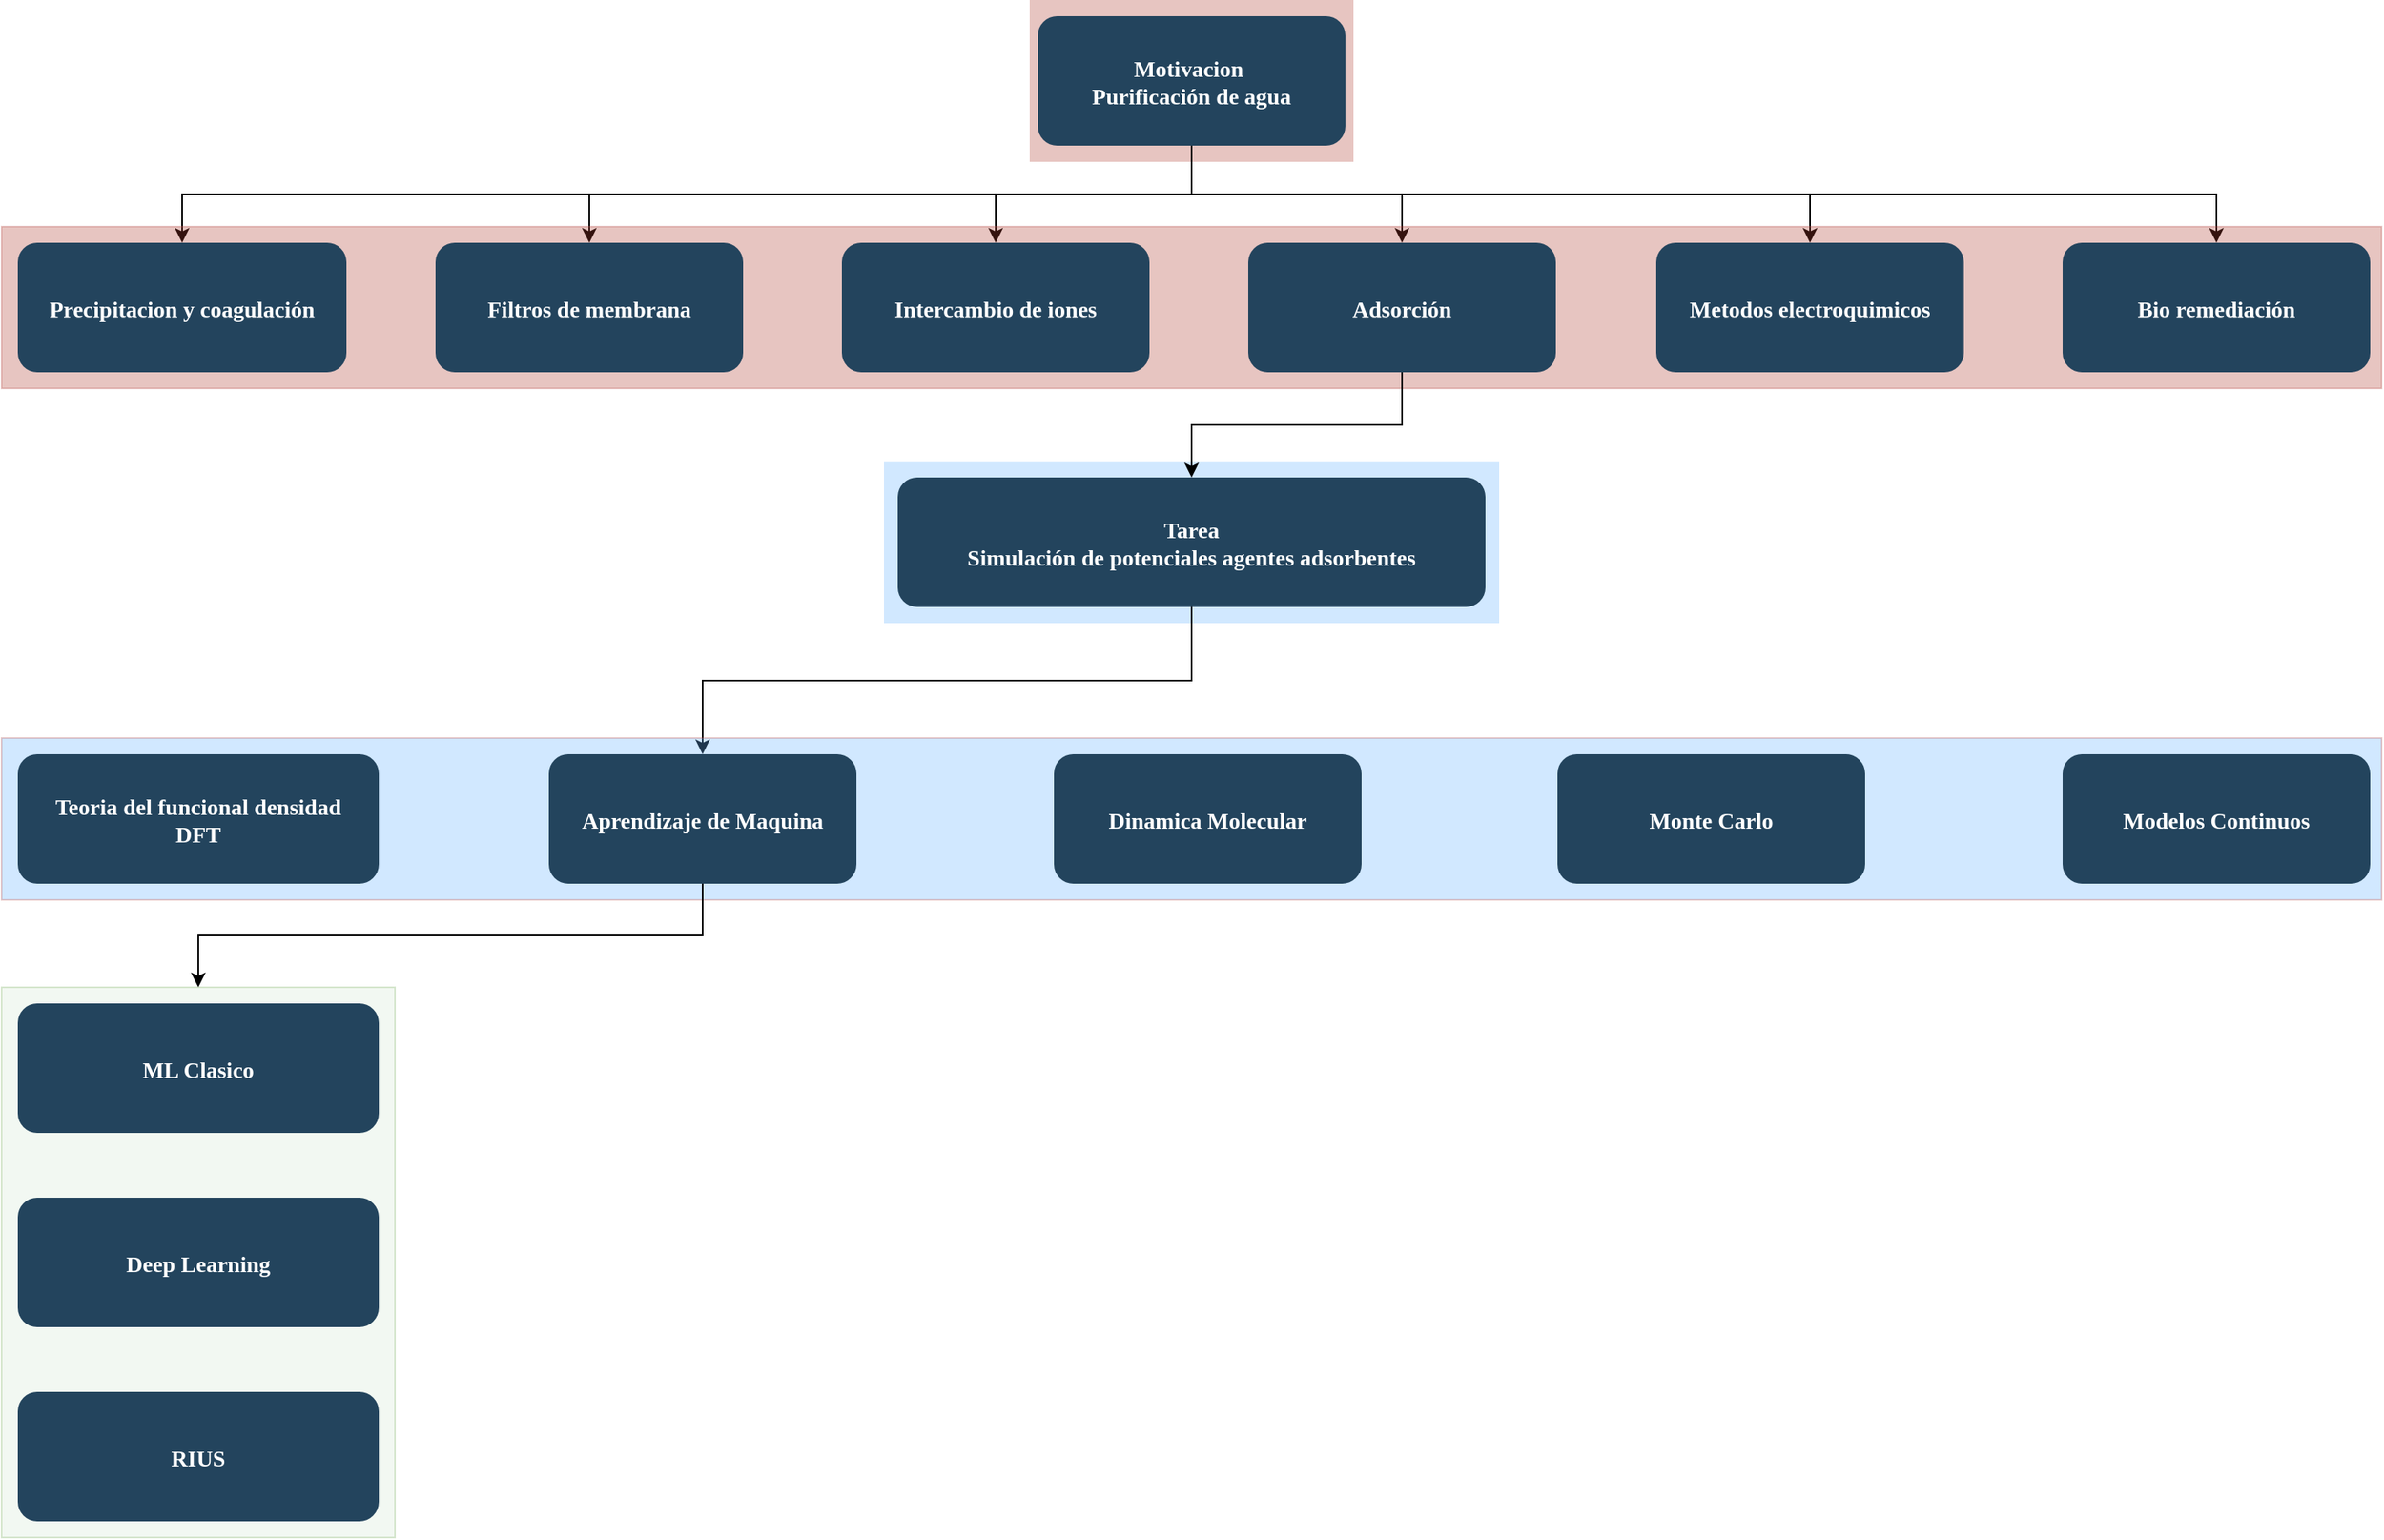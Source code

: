 <mxfile version="26.2.1">
  <diagram name="Page-1" id="2c0d36ab-eaac-3732-788b-9136903baeff">
    <mxGraphModel dx="1672" dy="1033" grid="1" gridSize="10" guides="1" tooltips="1" connect="1" arrows="1" fold="1" page="1" pageScale="1.5" pageWidth="1169" pageHeight="827" background="none" math="0" shadow="0">
      <root>
        <mxCell id="0" />
        <mxCell id="1" parent="0" />
        <mxCell id="YSYdugj3KYckRIGo-gET-132" style="edgeStyle=orthogonalEdgeStyle;rounded=0;orthogonalLoop=1;jettySize=auto;html=1;exitX=0.5;exitY=1;exitDx=0;exitDy=0;" parent="1" source="QZGOL6vBilMxNhvhKTBY-125" target="YSYdugj3KYckRIGo-gET-126" edge="1">
          <mxGeometry relative="1" as="geometry">
            <Array as="points">
              <mxPoint x="852" y="150" />
              <mxPoint x="480" y="150" />
            </Array>
          </mxGeometry>
        </mxCell>
        <mxCell id="QZGOL6vBilMxNhvhKTBY-125" value="" style="fillColor=#AE4132;strokeColor=none;opacity=30;" parent="1" vertex="1">
          <mxGeometry x="752" y="30" width="200" height="100" as="geometry" />
        </mxCell>
        <mxCell id="123" value="" style="fillColor=#66B2FF;strokeColor=none;opacity=30;" parent="1" vertex="1">
          <mxGeometry x="662" y="315" width="380" height="100" as="geometry" />
        </mxCell>
        <mxCell id="2HfBth0QuCswgmTx4P1P-126" style="edgeStyle=orthogonalEdgeStyle;rounded=0;orthogonalLoop=1;jettySize=auto;html=1;exitX=0.5;exitY=1;exitDx=0;exitDy=0;entryX=0.5;entryY=0;entryDx=0;entryDy=0;" edge="1" parent="1" source="2" target="kkoF7Wxlfh1pSwPbDBop-141">
          <mxGeometry relative="1" as="geometry" />
        </mxCell>
        <mxCell id="2" value="Tarea&#xa;Simulación de potenciales agentes adsorbentes" style="rounded=1;fillColor=#23445D;gradientColor=none;strokeColor=none;fontColor=#FFFFFF;fontStyle=1;fontFamily=Tahoma;fontSize=14" parent="1" vertex="1">
          <mxGeometry x="670.5" y="325" width="363" height="80" as="geometry" />
        </mxCell>
        <mxCell id="YSYdugj3KYckRIGo-gET-130" style="edgeStyle=orthogonalEdgeStyle;rounded=0;orthogonalLoop=1;jettySize=auto;html=1;exitX=0.5;exitY=1;exitDx=0;exitDy=0;" parent="1" source="QZGOL6vBilMxNhvhKTBY-123" target="YSYdugj3KYckRIGo-gET-127" edge="1">
          <mxGeometry relative="1" as="geometry">
            <mxPoint x="852.364" y="160" as="targetPoint" />
          </mxGeometry>
        </mxCell>
        <mxCell id="YSYdugj3KYckRIGo-gET-133" style="edgeStyle=orthogonalEdgeStyle;rounded=0;orthogonalLoop=1;jettySize=auto;html=1;exitX=0.5;exitY=1;exitDx=0;exitDy=0;entryX=0.5;entryY=0;entryDx=0;entryDy=0;" parent="1" source="QZGOL6vBilMxNhvhKTBY-123" target="YSYdugj3KYckRIGo-gET-125" edge="1">
          <mxGeometry relative="1" as="geometry" />
        </mxCell>
        <mxCell id="YSYdugj3KYckRIGo-gET-134" style="edgeStyle=orthogonalEdgeStyle;rounded=0;orthogonalLoop=1;jettySize=auto;html=1;exitX=0.5;exitY=1;exitDx=0;exitDy=0;entryX=0.5;entryY=0;entryDx=0;entryDy=0;" parent="1" source="QZGOL6vBilMxNhvhKTBY-123" target="YSYdugj3KYckRIGo-gET-129" edge="1">
          <mxGeometry relative="1" as="geometry" />
        </mxCell>
        <mxCell id="YSYdugj3KYckRIGo-gET-135" style="edgeStyle=orthogonalEdgeStyle;rounded=0;orthogonalLoop=1;jettySize=auto;html=1;exitX=0.5;exitY=1;exitDx=0;exitDy=0;entryX=0.5;entryY=0;entryDx=0;entryDy=0;" parent="1" source="QZGOL6vBilMxNhvhKTBY-123" target="YSYdugj3KYckRIGo-gET-124" edge="1">
          <mxGeometry relative="1" as="geometry" />
        </mxCell>
        <mxCell id="YSYdugj3KYckRIGo-gET-136" style="edgeStyle=orthogonalEdgeStyle;rounded=0;orthogonalLoop=1;jettySize=auto;html=1;exitX=0.5;exitY=1;exitDx=0;exitDy=0;" parent="1" source="QZGOL6vBilMxNhvhKTBY-123" target="YSYdugj3KYckRIGo-gET-128" edge="1">
          <mxGeometry relative="1" as="geometry" />
        </mxCell>
        <mxCell id="QZGOL6vBilMxNhvhKTBY-123" value="Motivacion &#xa;Purificación de agua" style="rounded=1;fillColor=#23445D;gradientColor=none;strokeColor=none;fontColor=#FFFFFF;fontStyle=1;fontFamily=Tahoma;fontSize=14" parent="1" vertex="1">
          <mxGeometry x="757.0" y="40" width="190" height="80" as="geometry" />
        </mxCell>
        <mxCell id="YSYdugj3KYckRIGo-gET-123" value="" style="fillColor=#AE4132;strokeColor=#b85450;opacity=30;" parent="1" vertex="1">
          <mxGeometry x="117" y="170" width="1470" height="100.0" as="geometry" />
        </mxCell>
        <mxCell id="YSYdugj3KYckRIGo-gET-124" value="Metodos electroquimicos" style="rounded=1;fillColor=#23445D;gradientColor=none;strokeColor=none;fontColor=#FFFFFF;fontStyle=1;fontFamily=Tahoma;fontSize=14" parent="1" vertex="1">
          <mxGeometry x="1139" y="180" width="190" height="80" as="geometry" />
        </mxCell>
        <mxCell id="YSYdugj3KYckRIGo-gET-125" value="Intercambio de iones" style="rounded=1;fillColor=#23445D;gradientColor=none;strokeColor=none;fontColor=#FFFFFF;fontStyle=1;fontFamily=Tahoma;fontSize=14" parent="1" vertex="1">
          <mxGeometry x="636" y="180" width="190" height="80" as="geometry" />
        </mxCell>
        <mxCell id="YSYdugj3KYckRIGo-gET-126" value="Filtros de membrana" style="rounded=1;fillColor=#23445D;gradientColor=none;strokeColor=none;fontColor=#FFFFFF;fontStyle=1;fontFamily=Tahoma;fontSize=14" parent="1" vertex="1">
          <mxGeometry x="385" y="180" width="190" height="80" as="geometry" />
        </mxCell>
        <mxCell id="YSYdugj3KYckRIGo-gET-127" value="Precipitacion y coagulación" style="rounded=1;fillColor=#23445D;gradientColor=none;strokeColor=none;fontColor=#FFFFFF;fontStyle=1;fontFamily=Tahoma;fontSize=14" parent="1" vertex="1">
          <mxGeometry x="127" y="180" width="203" height="80" as="geometry" />
        </mxCell>
        <mxCell id="YSYdugj3KYckRIGo-gET-128" value="Bio remediación" style="rounded=1;fillColor=#23445D;gradientColor=none;strokeColor=none;fontColor=#FFFFFF;fontStyle=1;fontFamily=Tahoma;fontSize=14" parent="1" vertex="1">
          <mxGeometry x="1390" y="180" width="190" height="80" as="geometry" />
        </mxCell>
        <mxCell id="YSYdugj3KYckRIGo-gET-137" style="edgeStyle=orthogonalEdgeStyle;rounded=0;orthogonalLoop=1;jettySize=auto;html=1;exitX=0.5;exitY=1;exitDx=0;exitDy=0;entryX=0.5;entryY=0;entryDx=0;entryDy=0;" parent="1" source="YSYdugj3KYckRIGo-gET-129" target="2" edge="1">
          <mxGeometry relative="1" as="geometry" />
        </mxCell>
        <mxCell id="YSYdugj3KYckRIGo-gET-129" value="Adsorción" style="rounded=1;fillColor=#23445D;gradientColor=none;strokeColor=none;fontColor=#FFFFFF;fontStyle=1;fontFamily=Tahoma;fontSize=14" parent="1" vertex="1">
          <mxGeometry x="887" y="180" width="190" height="80" as="geometry" />
        </mxCell>
        <mxCell id="kkoF7Wxlfh1pSwPbDBop-138" value="" style="fillColor=#66B2FF;strokeColor=#b85450;opacity=30;" parent="1" vertex="1">
          <mxGeometry x="117" y="486" width="1470" height="100.0" as="geometry" />
        </mxCell>
        <mxCell id="kkoF7Wxlfh1pSwPbDBop-139" value="Modelos Continuos" style="rounded=1;fillColor=#23445D;gradientColor=none;strokeColor=none;fontColor=#FFFFFF;fontStyle=1;fontFamily=Tahoma;fontSize=14" parent="1" vertex="1">
          <mxGeometry x="1390" y="496" width="190" height="80" as="geometry" />
        </mxCell>
        <mxCell id="kkoF7Wxlfh1pSwPbDBop-140" value="Dinamica Molecular" style="rounded=1;fillColor=#23445D;gradientColor=none;strokeColor=none;fontColor=#FFFFFF;fontStyle=1;fontFamily=Tahoma;fontSize=14" parent="1" vertex="1">
          <mxGeometry x="767" y="496" width="190" height="80" as="geometry" />
        </mxCell>
        <mxCell id="2HfBth0QuCswgmTx4P1P-125" style="edgeStyle=orthogonalEdgeStyle;rounded=0;orthogonalLoop=1;jettySize=auto;html=1;exitX=0.5;exitY=1;exitDx=0;exitDy=0;entryX=0.5;entryY=0;entryDx=0;entryDy=0;" edge="1" parent="1" source="kkoF7Wxlfh1pSwPbDBop-141" target="kkoF7Wxlfh1pSwPbDBop-148">
          <mxGeometry relative="1" as="geometry" />
        </mxCell>
        <mxCell id="kkoF7Wxlfh1pSwPbDBop-141" value="Aprendizaje de Maquina" style="rounded=1;fillColor=#23445D;gradientColor=none;strokeColor=none;fontColor=#FFFFFF;fontStyle=1;fontFamily=Tahoma;fontSize=14" parent="1" vertex="1">
          <mxGeometry x="455" y="496" width="190" height="80" as="geometry" />
        </mxCell>
        <mxCell id="kkoF7Wxlfh1pSwPbDBop-142" value="Teoria del funcional densidad&#xa;DFT" style="rounded=1;fillColor=#23445D;gradientColor=none;strokeColor=none;fontColor=#FFFFFF;fontStyle=1;fontFamily=Tahoma;fontSize=14" parent="1" vertex="1">
          <mxGeometry x="127" y="496" width="223" height="80" as="geometry" />
        </mxCell>
        <mxCell id="kkoF7Wxlfh1pSwPbDBop-144" value="Monte Carlo" style="rounded=1;fillColor=#23445D;gradientColor=none;strokeColor=none;fontColor=#FFFFFF;fontStyle=1;fontFamily=Tahoma;fontSize=14" parent="1" vertex="1">
          <mxGeometry x="1078" y="496" width="190" height="80" as="geometry" />
        </mxCell>
        <mxCell id="kkoF7Wxlfh1pSwPbDBop-148" value="" style="fillColor=#d5e8d4;strokeColor=#82b366;opacity=30;" parent="1" vertex="1">
          <mxGeometry x="117" y="640" width="243" height="340" as="geometry" />
        </mxCell>
        <mxCell id="kkoF7Wxlfh1pSwPbDBop-150" value="RIUS" style="rounded=1;fillColor=#23445D;gradientColor=none;strokeColor=none;fontColor=#FFFFFF;fontStyle=1;fontFamily=Tahoma;fontSize=14" parent="1" vertex="1">
          <mxGeometry x="127" y="890" width="223" height="80" as="geometry" />
        </mxCell>
        <mxCell id="kkoF7Wxlfh1pSwPbDBop-151" value="Deep Learning" style="rounded=1;fillColor=#23445D;gradientColor=none;strokeColor=none;fontColor=#FFFFFF;fontStyle=1;fontFamily=Tahoma;fontSize=14" parent="1" vertex="1">
          <mxGeometry x="127" y="770" width="223" height="80" as="geometry" />
        </mxCell>
        <mxCell id="kkoF7Wxlfh1pSwPbDBop-152" value="ML Clasico" style="rounded=1;fillColor=#23445D;gradientColor=none;strokeColor=none;fontColor=#FFFFFF;fontStyle=1;fontFamily=Tahoma;fontSize=14" parent="1" vertex="1">
          <mxGeometry x="127" y="650" width="223" height="80" as="geometry" />
        </mxCell>
      </root>
    </mxGraphModel>
  </diagram>
</mxfile>
